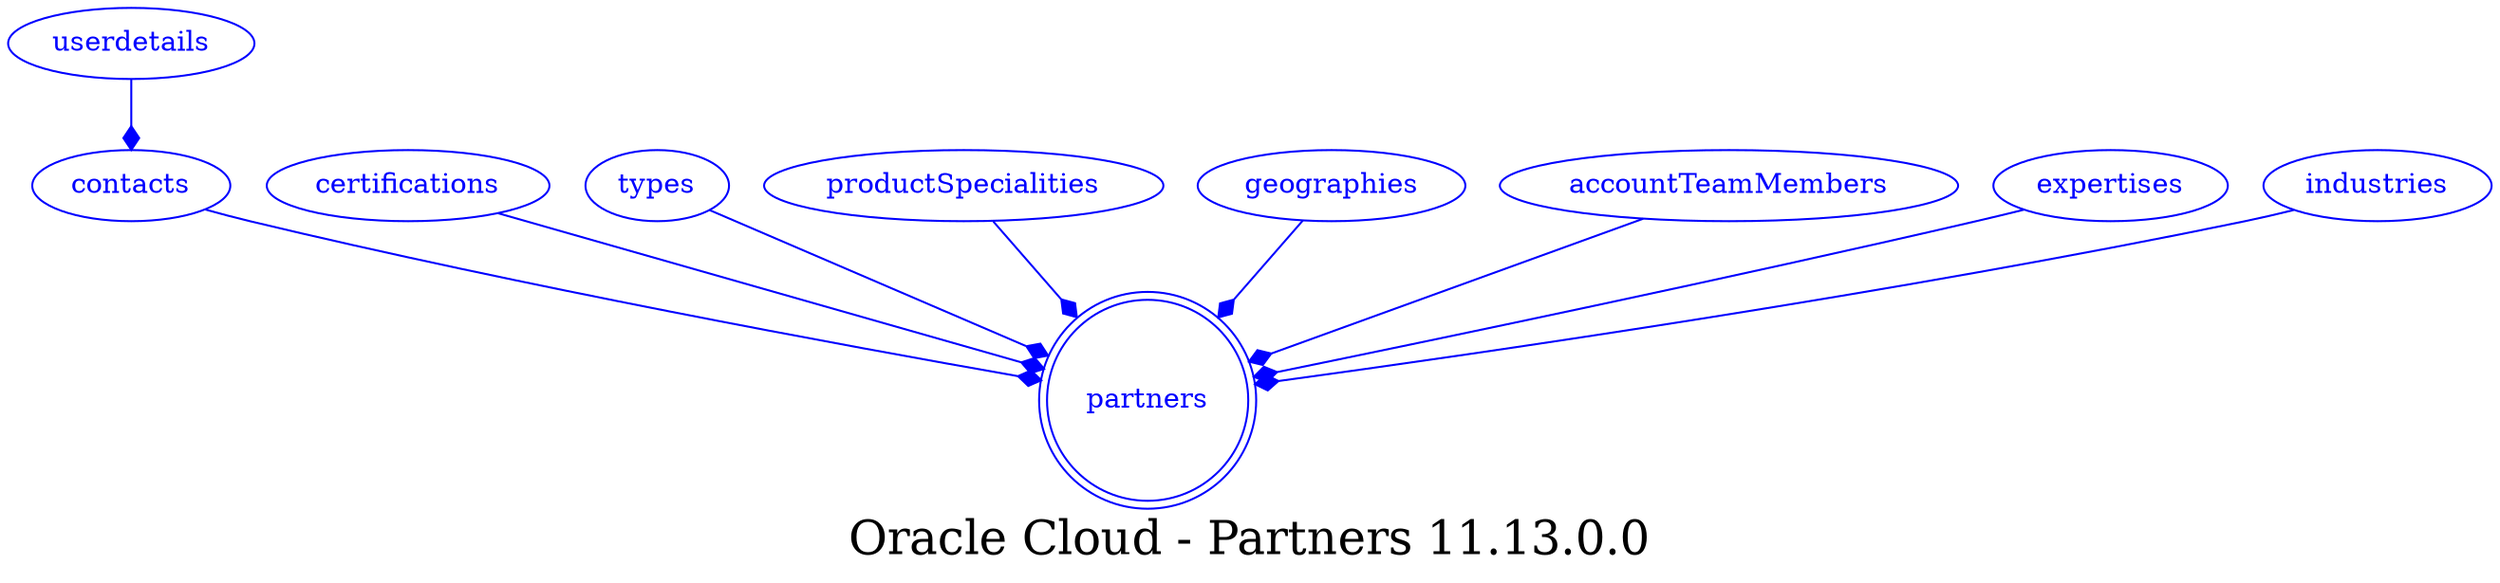 digraph LexiconGraph {
graph[label="Oracle Cloud - Partners 11.13.0.0", fontsize=24]
splines=true
"partners" [color=blue, fontcolor=blue, shape=doublecircle]
"contacts" -> "partners" [color=blue, fontcolor=blue, arrowhead=diamond, arrowtail=none]
"contacts" [color=blue, fontcolor=blue, shape=ellipse]
"userdetails" -> "contacts" [color=blue, fontcolor=blue, arrowhead=diamond, arrowtail=none]
"userdetails" [color=blue, fontcolor=blue, shape=ellipse]
"certifications" -> "partners" [color=blue, fontcolor=blue, arrowhead=diamond, arrowtail=none]
"certifications" [color=blue, fontcolor=blue, shape=ellipse]
"types" -> "partners" [color=blue, fontcolor=blue, arrowhead=diamond, arrowtail=none]
"types" [color=blue, fontcolor=blue, shape=ellipse]
"productSpecialities" -> "partners" [color=blue, fontcolor=blue, arrowhead=diamond, arrowtail=none]
"productSpecialities" [color=blue, fontcolor=blue, shape=ellipse]
"geographies" -> "partners" [color=blue, fontcolor=blue, arrowhead=diamond, arrowtail=none]
"geographies" [color=blue, fontcolor=blue, shape=ellipse]
"accountTeamMembers" -> "partners" [color=blue, fontcolor=blue, arrowhead=diamond, arrowtail=none]
"accountTeamMembers" [color=blue, fontcolor=blue, shape=ellipse]
"expertises" -> "partners" [color=blue, fontcolor=blue, arrowhead=diamond, arrowtail=none]
"expertises" [color=blue, fontcolor=blue, shape=ellipse]
"industries" -> "partners" [color=blue, fontcolor=blue, arrowhead=diamond, arrowtail=none]
"industries" [color=blue, fontcolor=blue, shape=ellipse]
}
